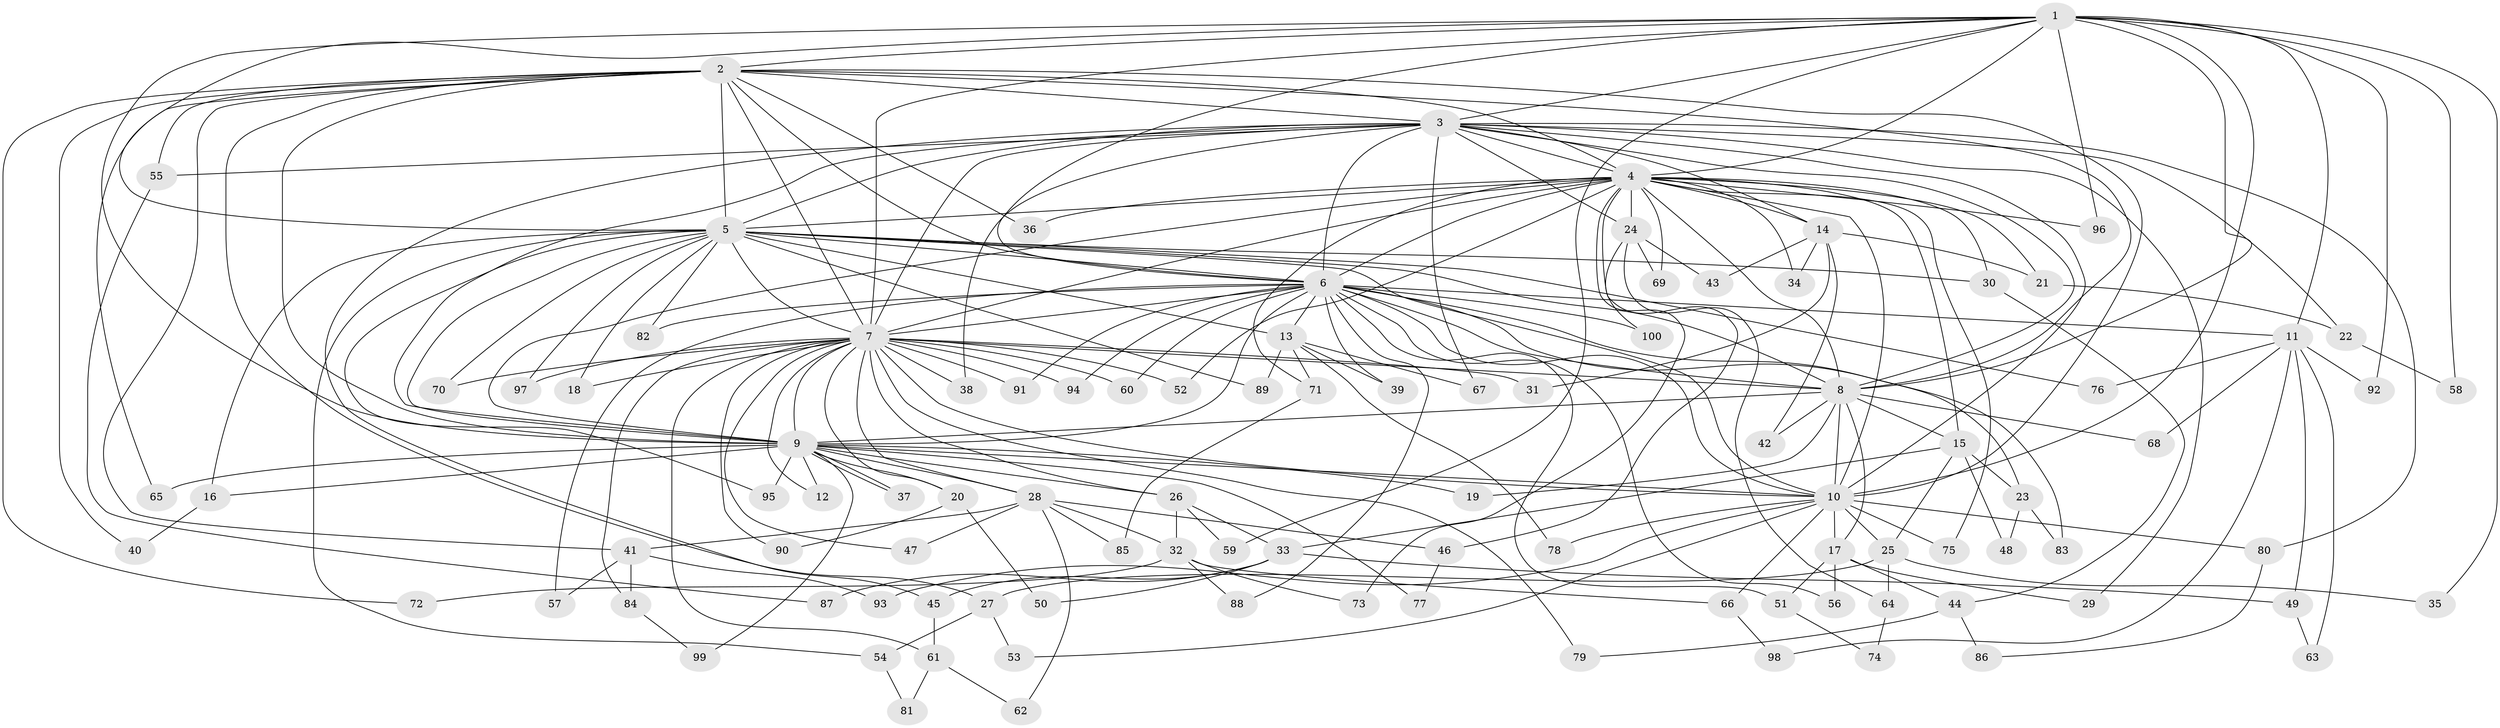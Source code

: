 // coarse degree distribution, {22: 0.03278688524590164, 11: 0.03278688524590164, 14: 0.01639344262295082, 10: 0.01639344262295082, 13: 0.01639344262295082, 8: 0.01639344262295082, 17: 0.01639344262295082, 6: 0.06557377049180328, 9: 0.01639344262295082, 3: 0.16393442622950818, 4: 0.04918032786885246, 5: 0.03278688524590164, 2: 0.47540983606557374, 7: 0.01639344262295082, 1: 0.03278688524590164}
// Generated by graph-tools (version 1.1) at 2025/49/03/04/25 22:49:51]
// undirected, 100 vertices, 225 edges
graph export_dot {
  node [color=gray90,style=filled];
  1;
  2;
  3;
  4;
  5;
  6;
  7;
  8;
  9;
  10;
  11;
  12;
  13;
  14;
  15;
  16;
  17;
  18;
  19;
  20;
  21;
  22;
  23;
  24;
  25;
  26;
  27;
  28;
  29;
  30;
  31;
  32;
  33;
  34;
  35;
  36;
  37;
  38;
  39;
  40;
  41;
  42;
  43;
  44;
  45;
  46;
  47;
  48;
  49;
  50;
  51;
  52;
  53;
  54;
  55;
  56;
  57;
  58;
  59;
  60;
  61;
  62;
  63;
  64;
  65;
  66;
  67;
  68;
  69;
  70;
  71;
  72;
  73;
  74;
  75;
  76;
  77;
  78;
  79;
  80;
  81;
  82;
  83;
  84;
  85;
  86;
  87;
  88;
  89;
  90;
  91;
  92;
  93;
  94;
  95;
  96;
  97;
  98;
  99;
  100;
  1 -- 2;
  1 -- 3;
  1 -- 4;
  1 -- 5;
  1 -- 6;
  1 -- 7;
  1 -- 8;
  1 -- 9;
  1 -- 10;
  1 -- 11;
  1 -- 35;
  1 -- 58;
  1 -- 59;
  1 -- 92;
  1 -- 96;
  2 -- 3;
  2 -- 4;
  2 -- 5;
  2 -- 6;
  2 -- 7;
  2 -- 8;
  2 -- 9;
  2 -- 10;
  2 -- 27;
  2 -- 36;
  2 -- 40;
  2 -- 41;
  2 -- 55;
  2 -- 65;
  2 -- 72;
  3 -- 4;
  3 -- 5;
  3 -- 6;
  3 -- 7;
  3 -- 8;
  3 -- 9;
  3 -- 10;
  3 -- 14;
  3 -- 22;
  3 -- 24;
  3 -- 29;
  3 -- 38;
  3 -- 45;
  3 -- 55;
  3 -- 67;
  3 -- 80;
  4 -- 5;
  4 -- 6;
  4 -- 7;
  4 -- 8;
  4 -- 9;
  4 -- 10;
  4 -- 14;
  4 -- 15;
  4 -- 21;
  4 -- 24;
  4 -- 30;
  4 -- 34;
  4 -- 36;
  4 -- 46;
  4 -- 52;
  4 -- 69;
  4 -- 71;
  4 -- 73;
  4 -- 75;
  4 -- 96;
  5 -- 6;
  5 -- 7;
  5 -- 8;
  5 -- 9;
  5 -- 10;
  5 -- 13;
  5 -- 16;
  5 -- 18;
  5 -- 30;
  5 -- 54;
  5 -- 70;
  5 -- 76;
  5 -- 82;
  5 -- 89;
  5 -- 95;
  5 -- 97;
  6 -- 7;
  6 -- 8;
  6 -- 9;
  6 -- 10;
  6 -- 11;
  6 -- 13;
  6 -- 23;
  6 -- 39;
  6 -- 51;
  6 -- 56;
  6 -- 57;
  6 -- 60;
  6 -- 82;
  6 -- 83;
  6 -- 88;
  6 -- 91;
  6 -- 94;
  6 -- 100;
  7 -- 8;
  7 -- 9;
  7 -- 10;
  7 -- 12;
  7 -- 18;
  7 -- 20;
  7 -- 26;
  7 -- 28;
  7 -- 31;
  7 -- 38;
  7 -- 47;
  7 -- 52;
  7 -- 60;
  7 -- 61;
  7 -- 70;
  7 -- 79;
  7 -- 84;
  7 -- 90;
  7 -- 91;
  7 -- 94;
  7 -- 97;
  8 -- 9;
  8 -- 10;
  8 -- 15;
  8 -- 17;
  8 -- 19;
  8 -- 42;
  8 -- 68;
  9 -- 10;
  9 -- 12;
  9 -- 16;
  9 -- 19;
  9 -- 20;
  9 -- 26;
  9 -- 28;
  9 -- 37;
  9 -- 37;
  9 -- 65;
  9 -- 77;
  9 -- 95;
  9 -- 99;
  10 -- 17;
  10 -- 25;
  10 -- 53;
  10 -- 66;
  10 -- 75;
  10 -- 78;
  10 -- 80;
  10 -- 93;
  11 -- 49;
  11 -- 63;
  11 -- 68;
  11 -- 76;
  11 -- 92;
  11 -- 98;
  13 -- 39;
  13 -- 67;
  13 -- 71;
  13 -- 78;
  13 -- 89;
  14 -- 21;
  14 -- 31;
  14 -- 34;
  14 -- 42;
  14 -- 43;
  15 -- 23;
  15 -- 25;
  15 -- 33;
  15 -- 48;
  16 -- 40;
  17 -- 29;
  17 -- 44;
  17 -- 51;
  17 -- 56;
  20 -- 50;
  20 -- 90;
  21 -- 22;
  22 -- 58;
  23 -- 48;
  23 -- 83;
  24 -- 43;
  24 -- 64;
  24 -- 69;
  24 -- 100;
  25 -- 27;
  25 -- 35;
  25 -- 64;
  26 -- 32;
  26 -- 33;
  26 -- 59;
  27 -- 53;
  27 -- 54;
  28 -- 32;
  28 -- 41;
  28 -- 46;
  28 -- 47;
  28 -- 62;
  28 -- 85;
  30 -- 44;
  32 -- 66;
  32 -- 72;
  32 -- 73;
  32 -- 88;
  33 -- 45;
  33 -- 49;
  33 -- 50;
  33 -- 87;
  41 -- 57;
  41 -- 84;
  41 -- 93;
  44 -- 79;
  44 -- 86;
  45 -- 61;
  46 -- 77;
  49 -- 63;
  51 -- 74;
  54 -- 81;
  55 -- 87;
  61 -- 62;
  61 -- 81;
  64 -- 74;
  66 -- 98;
  71 -- 85;
  80 -- 86;
  84 -- 99;
}

